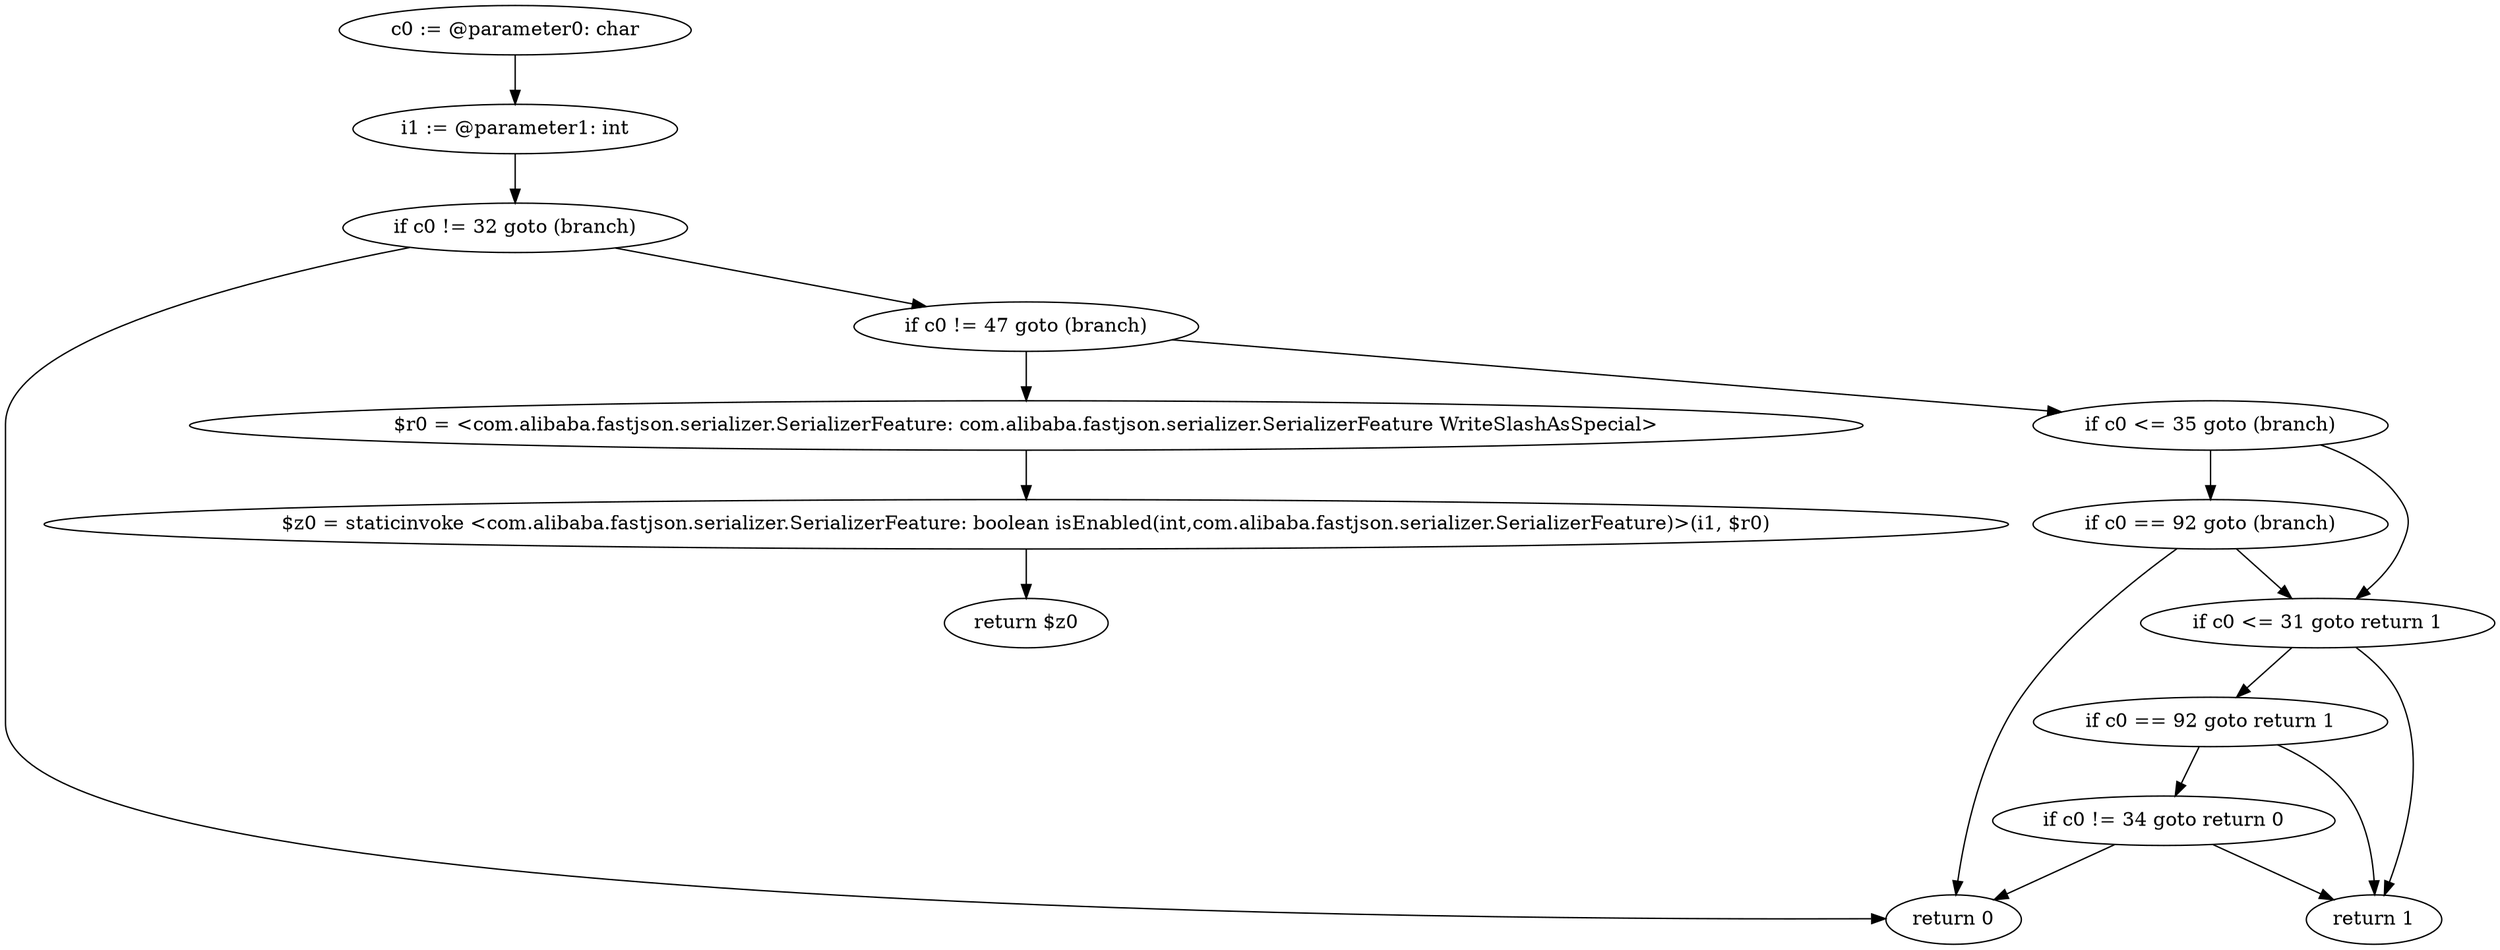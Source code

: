 digraph "unitGraph" {
    "c0 := @parameter0: char"
    "i1 := @parameter1: int"
    "if c0 != 32 goto (branch)"
    "return 0"
    "if c0 != 47 goto (branch)"
    "$r0 = <com.alibaba.fastjson.serializer.SerializerFeature: com.alibaba.fastjson.serializer.SerializerFeature WriteSlashAsSpecial>"
    "$z0 = staticinvoke <com.alibaba.fastjson.serializer.SerializerFeature: boolean isEnabled(int,com.alibaba.fastjson.serializer.SerializerFeature)>(i1, $r0)"
    "return $z0"
    "if c0 <= 35 goto (branch)"
    "if c0 == 92 goto (branch)"
    "if c0 <= 31 goto return 1"
    "if c0 == 92 goto return 1"
    "if c0 != 34 goto return 0"
    "return 1"
    "c0 := @parameter0: char"->"i1 := @parameter1: int";
    "i1 := @parameter1: int"->"if c0 != 32 goto (branch)";
    "if c0 != 32 goto (branch)"->"return 0";
    "if c0 != 32 goto (branch)"->"if c0 != 47 goto (branch)";
    "if c0 != 47 goto (branch)"->"$r0 = <com.alibaba.fastjson.serializer.SerializerFeature: com.alibaba.fastjson.serializer.SerializerFeature WriteSlashAsSpecial>";
    "if c0 != 47 goto (branch)"->"if c0 <= 35 goto (branch)";
    "$r0 = <com.alibaba.fastjson.serializer.SerializerFeature: com.alibaba.fastjson.serializer.SerializerFeature WriteSlashAsSpecial>"->"$z0 = staticinvoke <com.alibaba.fastjson.serializer.SerializerFeature: boolean isEnabled(int,com.alibaba.fastjson.serializer.SerializerFeature)>(i1, $r0)";
    "$z0 = staticinvoke <com.alibaba.fastjson.serializer.SerializerFeature: boolean isEnabled(int,com.alibaba.fastjson.serializer.SerializerFeature)>(i1, $r0)"->"return $z0";
    "if c0 <= 35 goto (branch)"->"if c0 == 92 goto (branch)";
    "if c0 <= 35 goto (branch)"->"if c0 <= 31 goto return 1";
    "if c0 == 92 goto (branch)"->"return 0";
    "if c0 == 92 goto (branch)"->"if c0 <= 31 goto return 1";
    "if c0 <= 31 goto return 1"->"if c0 == 92 goto return 1";
    "if c0 <= 31 goto return 1"->"return 1";
    "if c0 == 92 goto return 1"->"if c0 != 34 goto return 0";
    "if c0 == 92 goto return 1"->"return 1";
    "if c0 != 34 goto return 0"->"return 1";
    "if c0 != 34 goto return 0"->"return 0";
}
